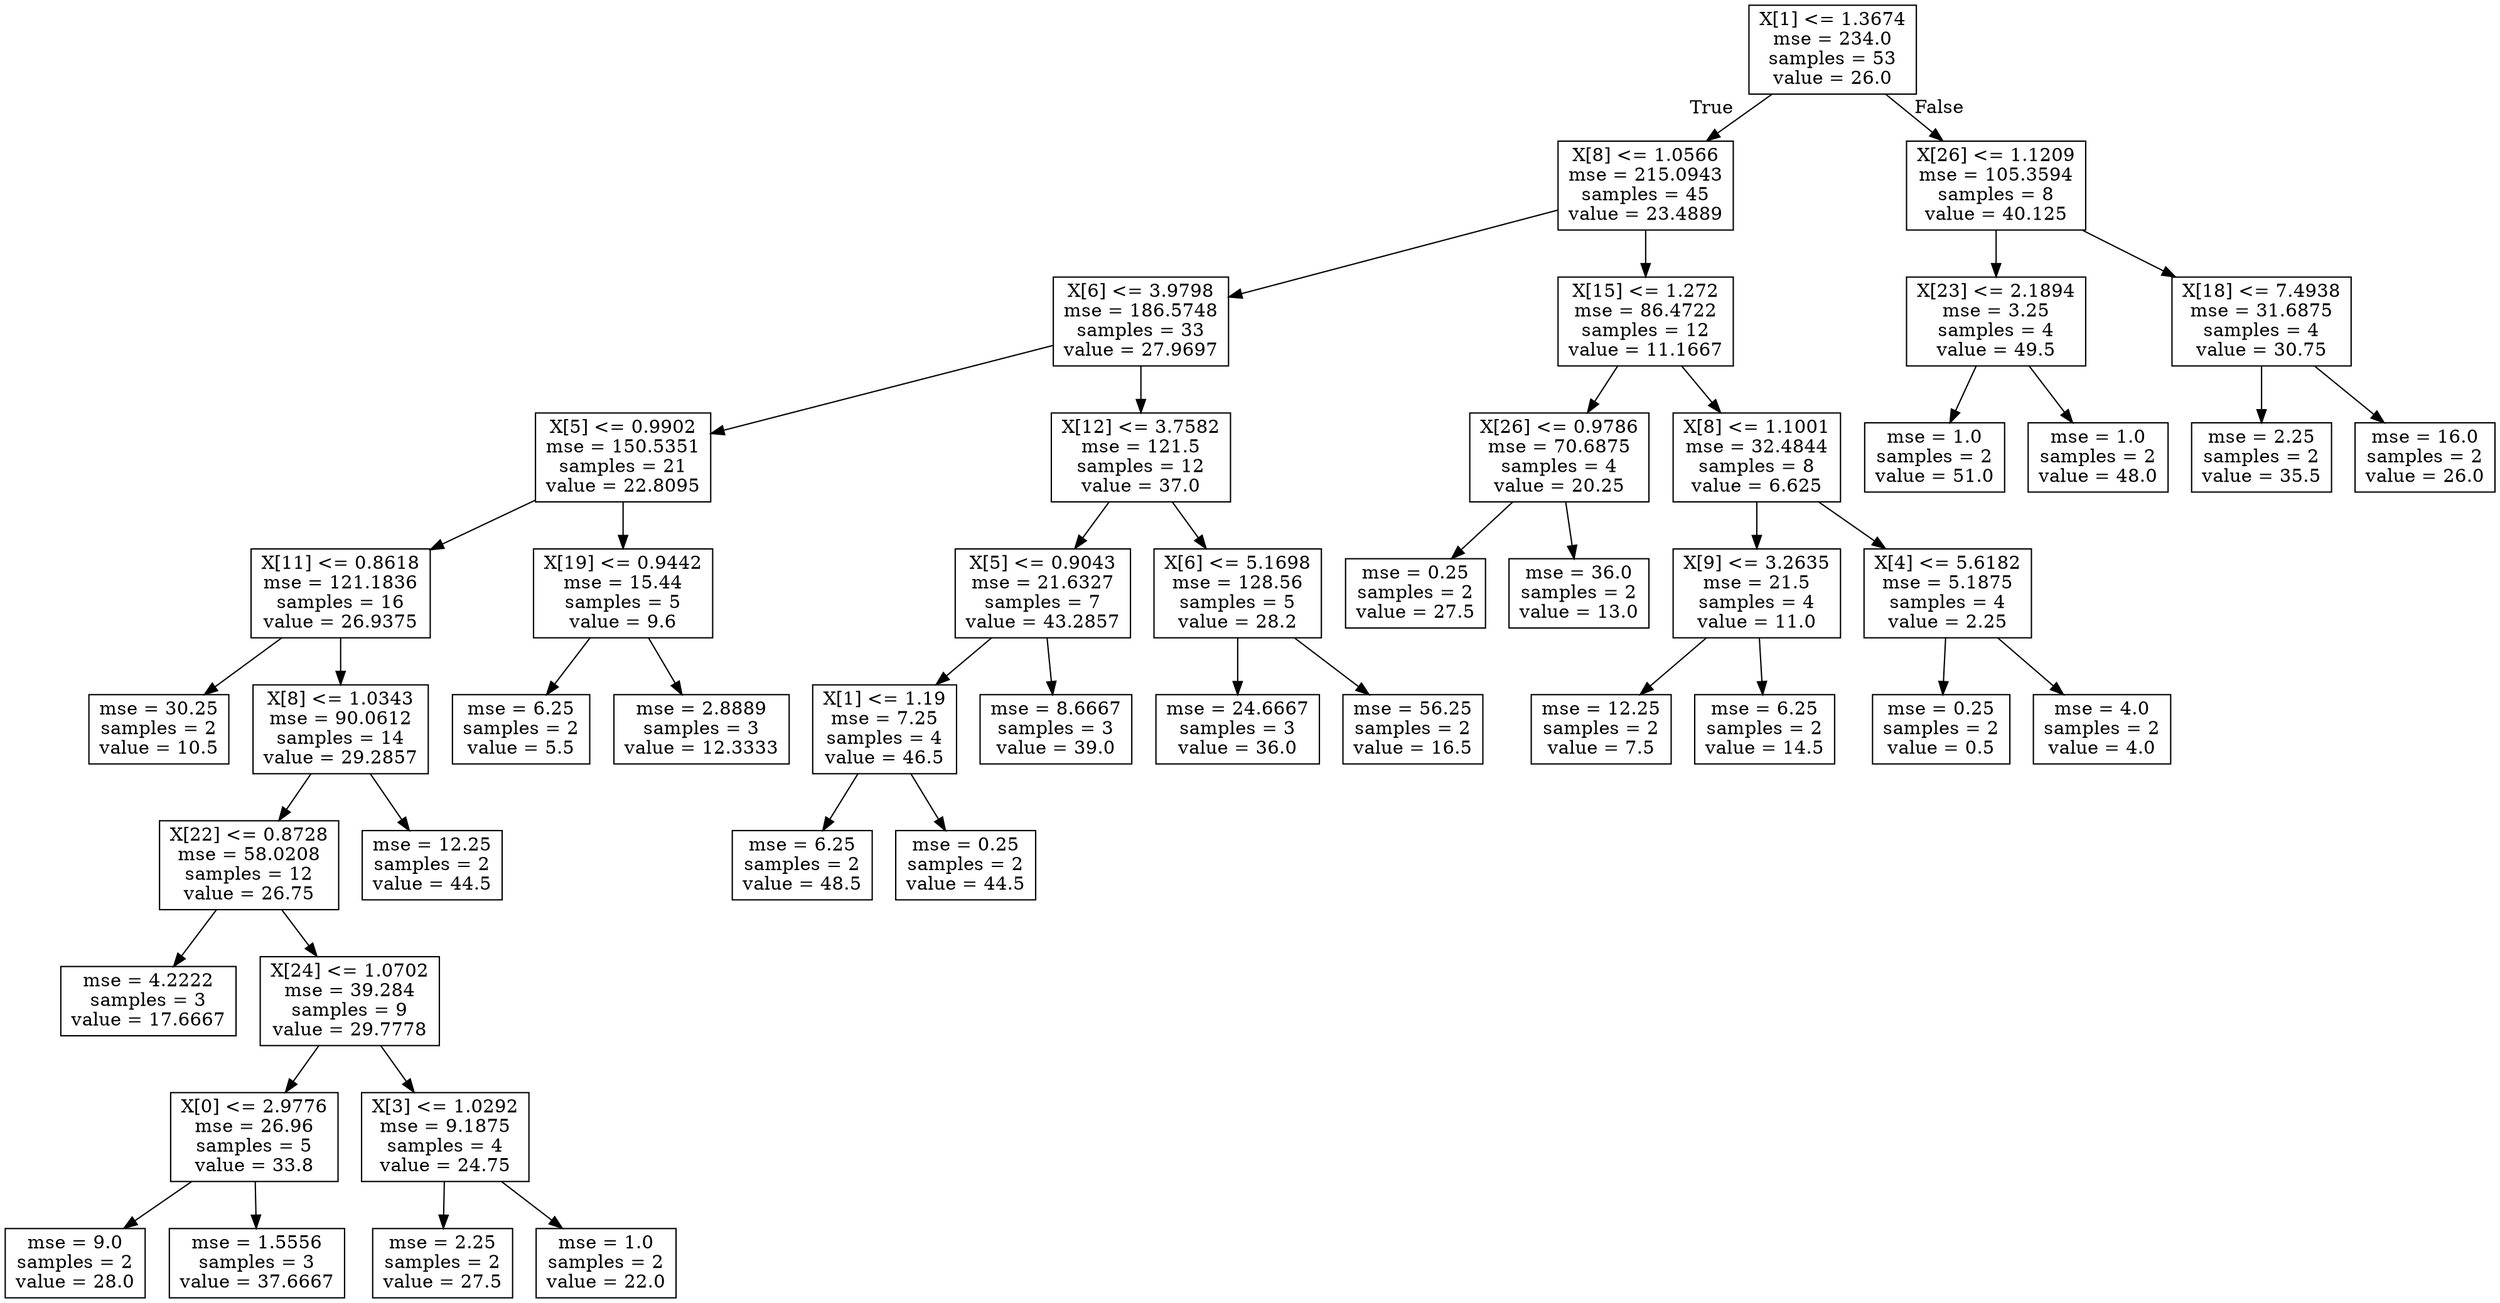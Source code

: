 digraph Tree {
node [shape=box] ;
0 [label="X[1] <= 1.3674\nmse = 234.0\nsamples = 53\nvalue = 26.0"] ;
1 [label="X[8] <= 1.0566\nmse = 215.0943\nsamples = 45\nvalue = 23.4889"] ;
0 -> 1 [labeldistance=2.5, labelangle=45, headlabel="True"] ;
2 [label="X[6] <= 3.9798\nmse = 186.5748\nsamples = 33\nvalue = 27.9697"] ;
1 -> 2 ;
3 [label="X[5] <= 0.9902\nmse = 150.5351\nsamples = 21\nvalue = 22.8095"] ;
2 -> 3 ;
4 [label="X[11] <= 0.8618\nmse = 121.1836\nsamples = 16\nvalue = 26.9375"] ;
3 -> 4 ;
5 [label="mse = 30.25\nsamples = 2\nvalue = 10.5"] ;
4 -> 5 ;
6 [label="X[8] <= 1.0343\nmse = 90.0612\nsamples = 14\nvalue = 29.2857"] ;
4 -> 6 ;
7 [label="X[22] <= 0.8728\nmse = 58.0208\nsamples = 12\nvalue = 26.75"] ;
6 -> 7 ;
8 [label="mse = 4.2222\nsamples = 3\nvalue = 17.6667"] ;
7 -> 8 ;
9 [label="X[24] <= 1.0702\nmse = 39.284\nsamples = 9\nvalue = 29.7778"] ;
7 -> 9 ;
10 [label="X[0] <= 2.9776\nmse = 26.96\nsamples = 5\nvalue = 33.8"] ;
9 -> 10 ;
11 [label="mse = 9.0\nsamples = 2\nvalue = 28.0"] ;
10 -> 11 ;
12 [label="mse = 1.5556\nsamples = 3\nvalue = 37.6667"] ;
10 -> 12 ;
13 [label="X[3] <= 1.0292\nmse = 9.1875\nsamples = 4\nvalue = 24.75"] ;
9 -> 13 ;
14 [label="mse = 2.25\nsamples = 2\nvalue = 27.5"] ;
13 -> 14 ;
15 [label="mse = 1.0\nsamples = 2\nvalue = 22.0"] ;
13 -> 15 ;
16 [label="mse = 12.25\nsamples = 2\nvalue = 44.5"] ;
6 -> 16 ;
17 [label="X[19] <= 0.9442\nmse = 15.44\nsamples = 5\nvalue = 9.6"] ;
3 -> 17 ;
18 [label="mse = 6.25\nsamples = 2\nvalue = 5.5"] ;
17 -> 18 ;
19 [label="mse = 2.8889\nsamples = 3\nvalue = 12.3333"] ;
17 -> 19 ;
20 [label="X[12] <= 3.7582\nmse = 121.5\nsamples = 12\nvalue = 37.0"] ;
2 -> 20 ;
21 [label="X[5] <= 0.9043\nmse = 21.6327\nsamples = 7\nvalue = 43.2857"] ;
20 -> 21 ;
22 [label="X[1] <= 1.19\nmse = 7.25\nsamples = 4\nvalue = 46.5"] ;
21 -> 22 ;
23 [label="mse = 6.25\nsamples = 2\nvalue = 48.5"] ;
22 -> 23 ;
24 [label="mse = 0.25\nsamples = 2\nvalue = 44.5"] ;
22 -> 24 ;
25 [label="mse = 8.6667\nsamples = 3\nvalue = 39.0"] ;
21 -> 25 ;
26 [label="X[6] <= 5.1698\nmse = 128.56\nsamples = 5\nvalue = 28.2"] ;
20 -> 26 ;
27 [label="mse = 24.6667\nsamples = 3\nvalue = 36.0"] ;
26 -> 27 ;
28 [label="mse = 56.25\nsamples = 2\nvalue = 16.5"] ;
26 -> 28 ;
29 [label="X[15] <= 1.272\nmse = 86.4722\nsamples = 12\nvalue = 11.1667"] ;
1 -> 29 ;
30 [label="X[26] <= 0.9786\nmse = 70.6875\nsamples = 4\nvalue = 20.25"] ;
29 -> 30 ;
31 [label="mse = 0.25\nsamples = 2\nvalue = 27.5"] ;
30 -> 31 ;
32 [label="mse = 36.0\nsamples = 2\nvalue = 13.0"] ;
30 -> 32 ;
33 [label="X[8] <= 1.1001\nmse = 32.4844\nsamples = 8\nvalue = 6.625"] ;
29 -> 33 ;
34 [label="X[9] <= 3.2635\nmse = 21.5\nsamples = 4\nvalue = 11.0"] ;
33 -> 34 ;
35 [label="mse = 12.25\nsamples = 2\nvalue = 7.5"] ;
34 -> 35 ;
36 [label="mse = 6.25\nsamples = 2\nvalue = 14.5"] ;
34 -> 36 ;
37 [label="X[4] <= 5.6182\nmse = 5.1875\nsamples = 4\nvalue = 2.25"] ;
33 -> 37 ;
38 [label="mse = 0.25\nsamples = 2\nvalue = 0.5"] ;
37 -> 38 ;
39 [label="mse = 4.0\nsamples = 2\nvalue = 4.0"] ;
37 -> 39 ;
40 [label="X[26] <= 1.1209\nmse = 105.3594\nsamples = 8\nvalue = 40.125"] ;
0 -> 40 [labeldistance=2.5, labelangle=-45, headlabel="False"] ;
41 [label="X[23] <= 2.1894\nmse = 3.25\nsamples = 4\nvalue = 49.5"] ;
40 -> 41 ;
42 [label="mse = 1.0\nsamples = 2\nvalue = 51.0"] ;
41 -> 42 ;
43 [label="mse = 1.0\nsamples = 2\nvalue = 48.0"] ;
41 -> 43 ;
44 [label="X[18] <= 7.4938\nmse = 31.6875\nsamples = 4\nvalue = 30.75"] ;
40 -> 44 ;
45 [label="mse = 2.25\nsamples = 2\nvalue = 35.5"] ;
44 -> 45 ;
46 [label="mse = 16.0\nsamples = 2\nvalue = 26.0"] ;
44 -> 46 ;
}